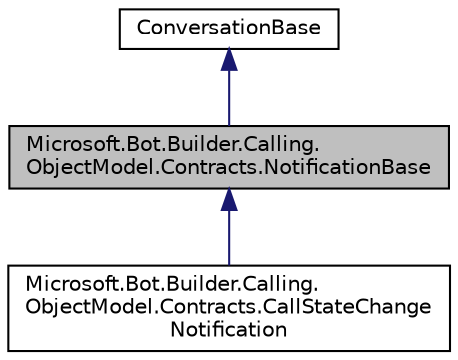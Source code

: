 digraph "Microsoft.Bot.Builder.Calling.ObjectModel.Contracts.NotificationBase"
{
  edge [fontname="Helvetica",fontsize="10",labelfontname="Helvetica",labelfontsize="10"];
  node [fontname="Helvetica",fontsize="10",shape=record];
  Node1 [label="Microsoft.Bot.Builder.Calling.\lObjectModel.Contracts.NotificationBase",height=0.2,width=0.4,color="black", fillcolor="grey75", style="filled", fontcolor="black"];
  Node2 -> Node1 [dir="back",color="midnightblue",fontsize="10",style="solid",fontname="Helvetica"];
  Node2 [label="ConversationBase",height=0.2,width=0.4,color="black", fillcolor="white", style="filled",URL="$db/dff/class_microsoft_1_1_bot_1_1_builder_1_1_calling_1_1_object_model_1_1_contracts_1_1_conversation_base.html",tooltip="This base class defines a subset of properties which define a conversation. Conversation class derive..."];
  Node1 -> Node3 [dir="back",color="midnightblue",fontsize="10",style="solid",fontname="Helvetica"];
  Node3 [label="Microsoft.Bot.Builder.Calling.\lObjectModel.Contracts.CallStateChange\lNotification",height=0.2,width=0.4,color="black", fillcolor="white", style="filled",URL="$d5/d59/class_microsoft_1_1_bot_1_1_builder_1_1_calling_1_1_object_model_1_1_contracts_1_1_call_state_change_notification.html",tooltip="This concrete class defines the call state change notification schema. "];
}
